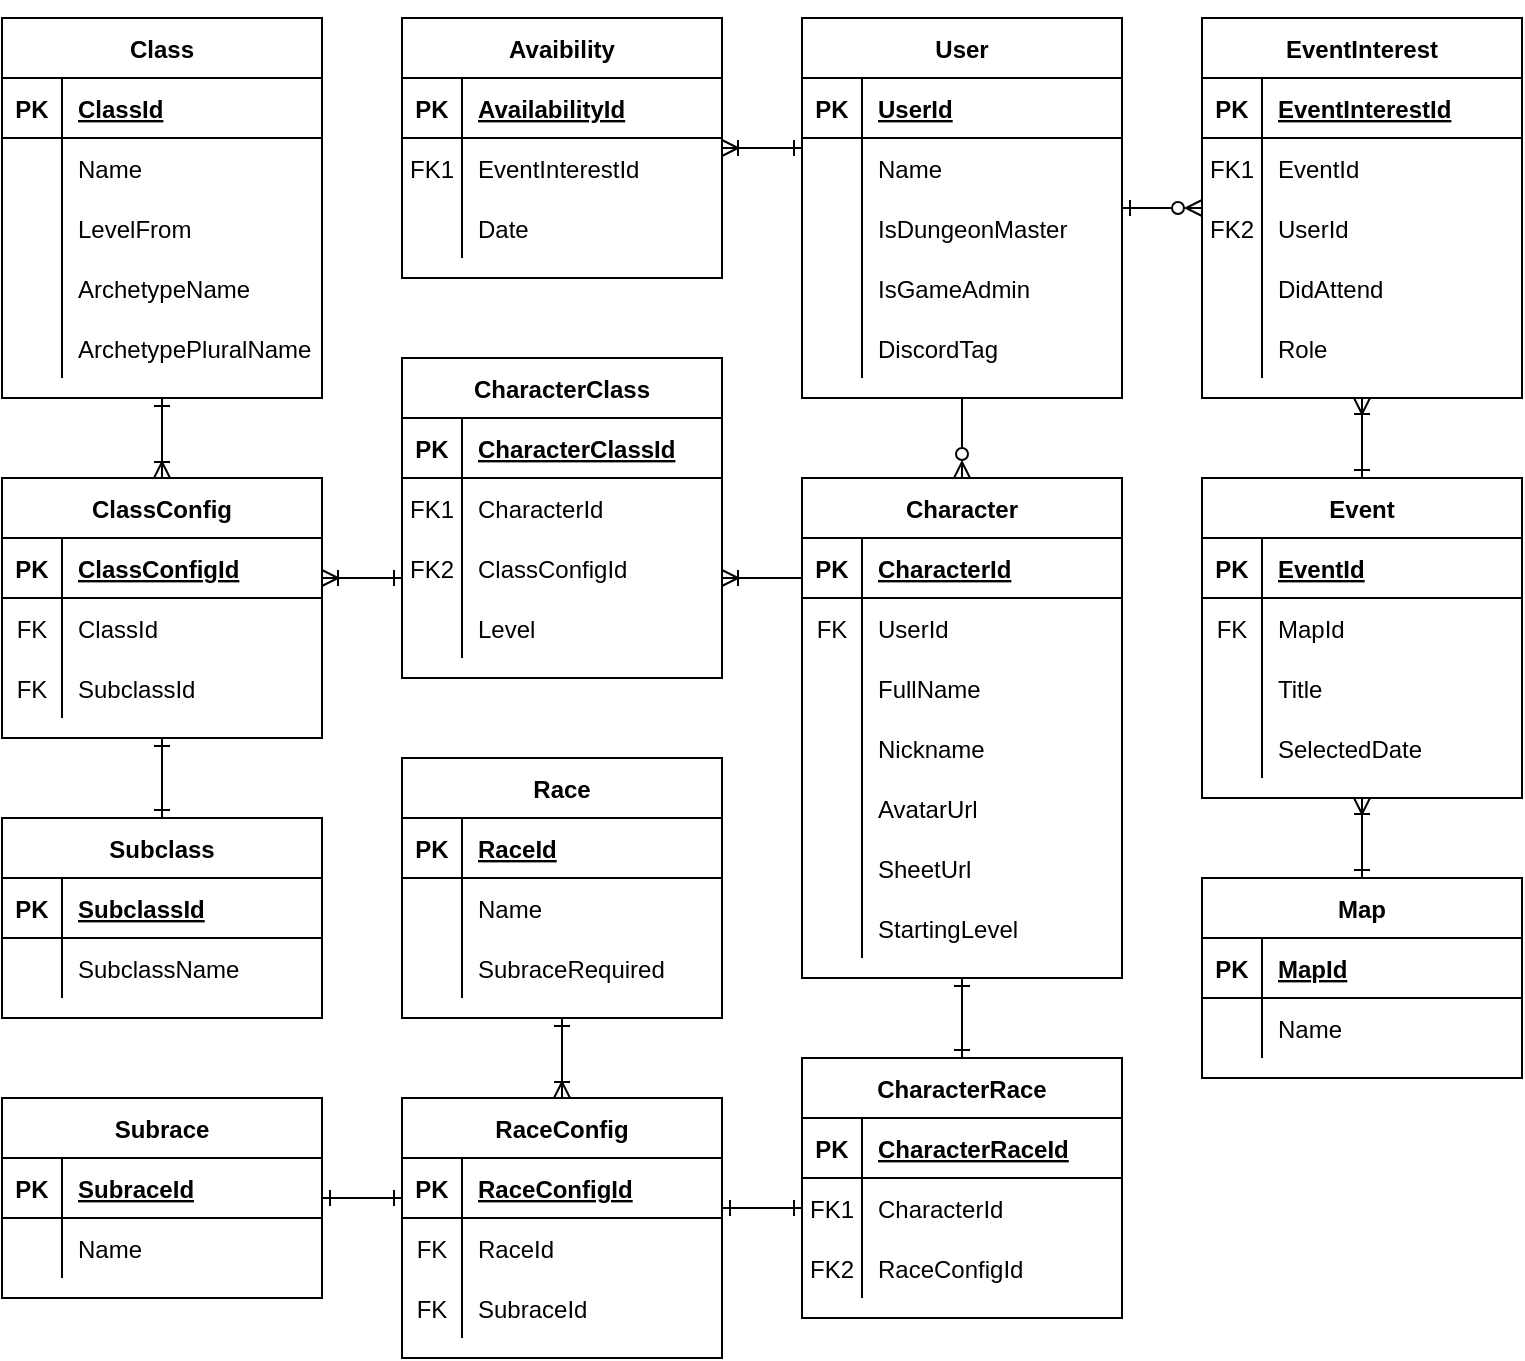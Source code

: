<mxfile version="19.0.3" type="device"><diagram id="2PIoHwOyFSib4ZtVBoUn" name="Page-1"><mxGraphModel dx="2062" dy="1114" grid="1" gridSize="10" guides="1" tooltips="1" connect="1" arrows="1" fold="1" page="1" pageScale="1" pageWidth="827" pageHeight="1169" math="0" shadow="0"><root><mxCell id="0"/><mxCell id="1" parent="0"/><mxCell id="pl00mr86rT-ZZUNnbd3c-771" style="edgeStyle=elbowEdgeStyle;rounded=0;orthogonalLoop=1;jettySize=auto;elbow=vertical;html=1;startArrow=baseDash;startFill=0;endArrow=ERoneToMany;endFill=0;jumpStyle=arc;" parent="1" source="pl00mr86rT-ZZUNnbd3c-773" target="pl00mr86rT-ZZUNnbd3c-894" edge="1"><mxGeometry relative="1" as="geometry"/></mxCell><mxCell id="pl00mr86rT-ZZUNnbd3c-773" value="Character" style="shape=table;startSize=30;container=1;collapsible=1;childLayout=tableLayout;fixedRows=1;rowLines=0;fontStyle=1;align=center;resizeLast=1;strokeColor=default;" parent="1" vertex="1"><mxGeometry x="440" y="270" width="160" height="250" as="geometry"><mxRectangle x="250" y="50" width="100" height="30" as="alternateBounds"/></mxGeometry></mxCell><mxCell id="pl00mr86rT-ZZUNnbd3c-774" value="" style="shape=tableRow;horizontal=0;startSize=0;swimlaneHead=0;swimlaneBody=0;fillColor=none;collapsible=0;dropTarget=0;points=[[0,0.5],[1,0.5]];portConstraint=eastwest;top=0;left=0;right=0;bottom=1;strokeColor=default;" parent="pl00mr86rT-ZZUNnbd3c-773" vertex="1"><mxGeometry y="30" width="160" height="30" as="geometry"/></mxCell><mxCell id="pl00mr86rT-ZZUNnbd3c-775" value="PK" style="shape=partialRectangle;connectable=0;fillColor=none;top=0;left=0;bottom=0;right=0;fontStyle=1;overflow=hidden;strokeColor=default;" parent="pl00mr86rT-ZZUNnbd3c-774" vertex="1"><mxGeometry width="30" height="30" as="geometry"><mxRectangle width="30" height="30" as="alternateBounds"/></mxGeometry></mxCell><mxCell id="pl00mr86rT-ZZUNnbd3c-776" value="CharacterId" style="shape=partialRectangle;connectable=0;fillColor=none;top=0;left=0;bottom=0;right=0;align=left;spacingLeft=6;fontStyle=5;overflow=hidden;strokeColor=default;" parent="pl00mr86rT-ZZUNnbd3c-774" vertex="1"><mxGeometry x="30" width="130" height="30" as="geometry"><mxRectangle width="130" height="30" as="alternateBounds"/></mxGeometry></mxCell><mxCell id="pl00mr86rT-ZZUNnbd3c-777" value="" style="shape=tableRow;horizontal=0;startSize=0;swimlaneHead=0;swimlaneBody=0;fillColor=none;collapsible=0;dropTarget=0;points=[[0,0.5],[1,0.5]];portConstraint=eastwest;top=0;left=0;right=0;bottom=0;strokeColor=default;" parent="pl00mr86rT-ZZUNnbd3c-773" vertex="1"><mxGeometry y="60" width="160" height="30" as="geometry"/></mxCell><mxCell id="pl00mr86rT-ZZUNnbd3c-778" value="FK" style="shape=partialRectangle;connectable=0;fillColor=none;top=0;left=0;bottom=0;right=0;fontStyle=0;overflow=hidden;strokeColor=default;" parent="pl00mr86rT-ZZUNnbd3c-777" vertex="1"><mxGeometry width="30" height="30" as="geometry"><mxRectangle width="30" height="30" as="alternateBounds"/></mxGeometry></mxCell><mxCell id="pl00mr86rT-ZZUNnbd3c-779" value="UserId" style="shape=partialRectangle;connectable=0;fillColor=none;top=0;left=0;bottom=0;right=0;align=left;spacingLeft=6;fontStyle=0;overflow=hidden;strokeColor=default;" parent="pl00mr86rT-ZZUNnbd3c-777" vertex="1"><mxGeometry x="30" width="130" height="30" as="geometry"><mxRectangle width="130" height="30" as="alternateBounds"/></mxGeometry></mxCell><mxCell id="pl00mr86rT-ZZUNnbd3c-780" value="" style="shape=tableRow;horizontal=0;startSize=0;swimlaneHead=0;swimlaneBody=0;fillColor=none;collapsible=0;dropTarget=0;points=[[0,0.5],[1,0.5]];portConstraint=eastwest;top=0;left=0;right=0;bottom=0;strokeColor=default;" parent="pl00mr86rT-ZZUNnbd3c-773" vertex="1"><mxGeometry y="90" width="160" height="30" as="geometry"/></mxCell><mxCell id="pl00mr86rT-ZZUNnbd3c-781" value="" style="shape=partialRectangle;connectable=0;fillColor=none;top=0;left=0;bottom=0;right=0;editable=1;overflow=hidden;strokeColor=default;" parent="pl00mr86rT-ZZUNnbd3c-780" vertex="1"><mxGeometry width="30" height="30" as="geometry"><mxRectangle width="30" height="30" as="alternateBounds"/></mxGeometry></mxCell><mxCell id="pl00mr86rT-ZZUNnbd3c-782" value="FullName" style="shape=partialRectangle;connectable=0;fillColor=none;top=0;left=0;bottom=0;right=0;align=left;spacingLeft=6;overflow=hidden;strokeColor=default;" parent="pl00mr86rT-ZZUNnbd3c-780" vertex="1"><mxGeometry x="30" width="130" height="30" as="geometry"><mxRectangle width="130" height="30" as="alternateBounds"/></mxGeometry></mxCell><mxCell id="pl00mr86rT-ZZUNnbd3c-783" value="" style="shape=tableRow;horizontal=0;startSize=0;swimlaneHead=0;swimlaneBody=0;fillColor=none;collapsible=0;dropTarget=0;points=[[0,0.5],[1,0.5]];portConstraint=eastwest;top=0;left=0;right=0;bottom=0;strokeColor=default;" parent="pl00mr86rT-ZZUNnbd3c-773" vertex="1"><mxGeometry y="120" width="160" height="30" as="geometry"/></mxCell><mxCell id="pl00mr86rT-ZZUNnbd3c-784" value="" style="shape=partialRectangle;connectable=0;fillColor=none;top=0;left=0;bottom=0;right=0;editable=1;overflow=hidden;strokeColor=default;" parent="pl00mr86rT-ZZUNnbd3c-783" vertex="1"><mxGeometry width="30" height="30" as="geometry"><mxRectangle width="30" height="30" as="alternateBounds"/></mxGeometry></mxCell><mxCell id="pl00mr86rT-ZZUNnbd3c-785" value="Nickname" style="shape=partialRectangle;connectable=0;fillColor=none;top=0;left=0;bottom=0;right=0;align=left;spacingLeft=6;overflow=hidden;strokeColor=default;" parent="pl00mr86rT-ZZUNnbd3c-783" vertex="1"><mxGeometry x="30" width="130" height="30" as="geometry"><mxRectangle width="130" height="30" as="alternateBounds"/></mxGeometry></mxCell><mxCell id="pl00mr86rT-ZZUNnbd3c-786" value="" style="shape=tableRow;horizontal=0;startSize=0;swimlaneHead=0;swimlaneBody=0;fillColor=none;collapsible=0;dropTarget=0;points=[[0,0.5],[1,0.5]];portConstraint=eastwest;top=0;left=0;right=0;bottom=0;strokeColor=default;" parent="pl00mr86rT-ZZUNnbd3c-773" vertex="1"><mxGeometry y="150" width="160" height="30" as="geometry"/></mxCell><mxCell id="pl00mr86rT-ZZUNnbd3c-787" value="" style="shape=partialRectangle;connectable=0;fillColor=none;top=0;left=0;bottom=0;right=0;editable=1;overflow=hidden;strokeColor=default;" parent="pl00mr86rT-ZZUNnbd3c-786" vertex="1"><mxGeometry width="30" height="30" as="geometry"><mxRectangle width="30" height="30" as="alternateBounds"/></mxGeometry></mxCell><mxCell id="pl00mr86rT-ZZUNnbd3c-788" value="AvatarUrl" style="shape=partialRectangle;connectable=0;fillColor=none;top=0;left=0;bottom=0;right=0;align=left;spacingLeft=6;overflow=hidden;strokeColor=default;" parent="pl00mr86rT-ZZUNnbd3c-786" vertex="1"><mxGeometry x="30" width="130" height="30" as="geometry"><mxRectangle width="130" height="30" as="alternateBounds"/></mxGeometry></mxCell><mxCell id="pl00mr86rT-ZZUNnbd3c-789" value="" style="shape=tableRow;horizontal=0;startSize=0;swimlaneHead=0;swimlaneBody=0;fillColor=none;collapsible=0;dropTarget=0;points=[[0,0.5],[1,0.5]];portConstraint=eastwest;top=0;left=0;right=0;bottom=0;strokeColor=default;" parent="pl00mr86rT-ZZUNnbd3c-773" vertex="1"><mxGeometry y="180" width="160" height="30" as="geometry"/></mxCell><mxCell id="pl00mr86rT-ZZUNnbd3c-790" value="" style="shape=partialRectangle;connectable=0;fillColor=none;top=0;left=0;bottom=0;right=0;editable=1;overflow=hidden;strokeColor=default;" parent="pl00mr86rT-ZZUNnbd3c-789" vertex="1"><mxGeometry width="30" height="30" as="geometry"><mxRectangle width="30" height="30" as="alternateBounds"/></mxGeometry></mxCell><mxCell id="pl00mr86rT-ZZUNnbd3c-791" value="SheetUrl" style="shape=partialRectangle;connectable=0;fillColor=none;top=0;left=0;bottom=0;right=0;align=left;spacingLeft=6;overflow=hidden;strokeColor=default;" parent="pl00mr86rT-ZZUNnbd3c-789" vertex="1"><mxGeometry x="30" width="130" height="30" as="geometry"><mxRectangle width="130" height="30" as="alternateBounds"/></mxGeometry></mxCell><mxCell id="pl00mr86rT-ZZUNnbd3c-792" value="" style="shape=tableRow;horizontal=0;startSize=0;swimlaneHead=0;swimlaneBody=0;fillColor=none;collapsible=0;dropTarget=0;points=[[0,0.5],[1,0.5]];portConstraint=eastwest;top=0;left=0;right=0;bottom=0;strokeColor=default;" parent="pl00mr86rT-ZZUNnbd3c-773" vertex="1"><mxGeometry y="210" width="160" height="30" as="geometry"/></mxCell><mxCell id="pl00mr86rT-ZZUNnbd3c-793" value="" style="shape=partialRectangle;connectable=0;fillColor=none;top=0;left=0;bottom=0;right=0;editable=1;overflow=hidden;strokeColor=default;" parent="pl00mr86rT-ZZUNnbd3c-792" vertex="1"><mxGeometry width="30" height="30" as="geometry"><mxRectangle width="30" height="30" as="alternateBounds"/></mxGeometry></mxCell><mxCell id="pl00mr86rT-ZZUNnbd3c-794" value="StartingLevel" style="shape=partialRectangle;connectable=0;fillColor=none;top=0;left=0;bottom=0;right=0;align=left;spacingLeft=6;overflow=hidden;strokeColor=default;" parent="pl00mr86rT-ZZUNnbd3c-792" vertex="1"><mxGeometry x="30" width="130" height="30" as="geometry"><mxRectangle width="130" height="30" as="alternateBounds"/></mxGeometry></mxCell><mxCell id="pl00mr86rT-ZZUNnbd3c-795" style="edgeStyle=elbowEdgeStyle;rounded=0;orthogonalLoop=1;jettySize=auto;elbow=vertical;html=1;startArrow=ERone;startFill=0;endArrow=ERoneToMany;endFill=0;jumpStyle=arc;" parent="1" source="pl00mr86rT-ZZUNnbd3c-796" target="pl00mr86rT-ZZUNnbd3c-810" edge="1"><mxGeometry relative="1" as="geometry"/></mxCell><mxCell id="pl00mr86rT-ZZUNnbd3c-796" value="Event" style="shape=table;startSize=30;container=1;collapsible=1;childLayout=tableLayout;fixedRows=1;rowLines=0;fontStyle=1;align=center;resizeLast=1;strokeColor=default;" parent="1" vertex="1"><mxGeometry x="640" y="270" width="160" height="160" as="geometry"/></mxCell><mxCell id="pl00mr86rT-ZZUNnbd3c-797" value="" style="shape=tableRow;horizontal=0;startSize=0;swimlaneHead=0;swimlaneBody=0;fillColor=none;collapsible=0;dropTarget=0;points=[[0,0.5],[1,0.5]];portConstraint=eastwest;top=0;left=0;right=0;bottom=1;strokeColor=default;" parent="pl00mr86rT-ZZUNnbd3c-796" vertex="1"><mxGeometry y="30" width="160" height="30" as="geometry"/></mxCell><mxCell id="pl00mr86rT-ZZUNnbd3c-798" value="PK" style="shape=partialRectangle;connectable=0;fillColor=none;top=0;left=0;bottom=0;right=0;fontStyle=1;overflow=hidden;strokeColor=default;" parent="pl00mr86rT-ZZUNnbd3c-797" vertex="1"><mxGeometry width="30" height="30" as="geometry"><mxRectangle width="30" height="30" as="alternateBounds"/></mxGeometry></mxCell><mxCell id="pl00mr86rT-ZZUNnbd3c-799" value="EventId" style="shape=partialRectangle;connectable=0;fillColor=none;top=0;left=0;bottom=0;right=0;align=left;spacingLeft=6;fontStyle=5;overflow=hidden;strokeColor=default;" parent="pl00mr86rT-ZZUNnbd3c-797" vertex="1"><mxGeometry x="30" width="130" height="30" as="geometry"><mxRectangle width="130" height="30" as="alternateBounds"/></mxGeometry></mxCell><mxCell id="eulOB5lbCANw5u2mV5R6-4" value="" style="shape=tableRow;horizontal=0;startSize=0;swimlaneHead=0;swimlaneBody=0;fillColor=none;collapsible=0;dropTarget=0;points=[[0,0.5],[1,0.5]];portConstraint=eastwest;top=0;left=0;right=0;bottom=0;" parent="pl00mr86rT-ZZUNnbd3c-796" vertex="1"><mxGeometry y="60" width="160" height="30" as="geometry"/></mxCell><mxCell id="eulOB5lbCANw5u2mV5R6-5" value="FK" style="shape=partialRectangle;connectable=0;fillColor=none;top=0;left=0;bottom=0;right=0;fontStyle=0;overflow=hidden;" parent="eulOB5lbCANw5u2mV5R6-4" vertex="1"><mxGeometry width="30" height="30" as="geometry"><mxRectangle width="30" height="30" as="alternateBounds"/></mxGeometry></mxCell><mxCell id="eulOB5lbCANw5u2mV5R6-6" value="MapId" style="shape=partialRectangle;connectable=0;fillColor=none;top=0;left=0;bottom=0;right=0;align=left;spacingLeft=6;fontStyle=0;overflow=hidden;" parent="eulOB5lbCANw5u2mV5R6-4" vertex="1"><mxGeometry x="30" width="130" height="30" as="geometry"><mxRectangle width="130" height="30" as="alternateBounds"/></mxGeometry></mxCell><mxCell id="pl00mr86rT-ZZUNnbd3c-803" value="" style="shape=tableRow;horizontal=0;startSize=0;swimlaneHead=0;swimlaneBody=0;fillColor=none;collapsible=0;dropTarget=0;points=[[0,0.5],[1,0.5]];portConstraint=eastwest;top=0;left=0;right=0;bottom=0;strokeColor=default;" parent="pl00mr86rT-ZZUNnbd3c-796" vertex="1"><mxGeometry y="90" width="160" height="30" as="geometry"/></mxCell><mxCell id="pl00mr86rT-ZZUNnbd3c-804" value="" style="shape=partialRectangle;connectable=0;fillColor=none;top=0;left=0;bottom=0;right=0;editable=1;overflow=hidden;strokeColor=default;" parent="pl00mr86rT-ZZUNnbd3c-803" vertex="1"><mxGeometry width="30" height="30" as="geometry"><mxRectangle width="30" height="30" as="alternateBounds"/></mxGeometry></mxCell><mxCell id="pl00mr86rT-ZZUNnbd3c-805" value="Title" style="shape=partialRectangle;connectable=0;fillColor=none;top=0;left=0;bottom=0;right=0;align=left;spacingLeft=6;overflow=hidden;strokeColor=default;" parent="pl00mr86rT-ZZUNnbd3c-803" vertex="1"><mxGeometry x="30" width="130" height="30" as="geometry"><mxRectangle width="130" height="30" as="alternateBounds"/></mxGeometry></mxCell><mxCell id="pl00mr86rT-ZZUNnbd3c-806" value="" style="shape=tableRow;horizontal=0;startSize=0;swimlaneHead=0;swimlaneBody=0;fillColor=none;collapsible=0;dropTarget=0;points=[[0,0.5],[1,0.5]];portConstraint=eastwest;top=0;left=0;right=0;bottom=0;strokeColor=default;" parent="pl00mr86rT-ZZUNnbd3c-796" vertex="1"><mxGeometry y="120" width="160" height="30" as="geometry"/></mxCell><mxCell id="pl00mr86rT-ZZUNnbd3c-807" value="" style="shape=partialRectangle;connectable=0;fillColor=none;top=0;left=0;bottom=0;right=0;editable=1;overflow=hidden;strokeColor=default;" parent="pl00mr86rT-ZZUNnbd3c-806" vertex="1"><mxGeometry width="30" height="30" as="geometry"><mxRectangle width="30" height="30" as="alternateBounds"/></mxGeometry></mxCell><mxCell id="pl00mr86rT-ZZUNnbd3c-808" value="SelectedDate" style="shape=partialRectangle;connectable=0;fillColor=none;top=0;left=0;bottom=0;right=0;align=left;spacingLeft=6;overflow=hidden;strokeColor=default;" parent="pl00mr86rT-ZZUNnbd3c-806" vertex="1"><mxGeometry x="30" width="130" height="30" as="geometry"><mxRectangle width="130" height="30" as="alternateBounds"/></mxGeometry></mxCell><mxCell id="pl00mr86rT-ZZUNnbd3c-809" style="edgeStyle=elbowEdgeStyle;rounded=0;orthogonalLoop=1;jettySize=auto;elbow=vertical;html=1;startArrow=ERone;startFill=0;endArrow=ERoneToMany;endFill=0;jumpStyle=arc;" parent="1" source="pl00mr86rT-ZZUNnbd3c-838" target="pl00mr86rT-ZZUNnbd3c-823" edge="1"><mxGeometry relative="1" as="geometry"/></mxCell><mxCell id="pl00mr86rT-ZZUNnbd3c-810" value="EventInterest" style="shape=table;startSize=30;container=1;collapsible=1;childLayout=tableLayout;fixedRows=1;rowLines=0;fontStyle=1;align=center;resizeLast=1;strokeColor=default;" parent="1" vertex="1"><mxGeometry x="640" y="40" width="160" height="190" as="geometry"/></mxCell><mxCell id="pl00mr86rT-ZZUNnbd3c-811" value="" style="shape=tableRow;horizontal=0;startSize=0;swimlaneHead=0;swimlaneBody=0;fillColor=none;collapsible=0;dropTarget=0;points=[[0,0.5],[1,0.5]];portConstraint=eastwest;top=0;left=0;right=0;bottom=1;strokeColor=default;" parent="pl00mr86rT-ZZUNnbd3c-810" vertex="1"><mxGeometry y="30" width="160" height="30" as="geometry"/></mxCell><mxCell id="pl00mr86rT-ZZUNnbd3c-812" value="PK" style="shape=partialRectangle;connectable=0;fillColor=none;top=0;left=0;bottom=0;right=0;fontStyle=1;overflow=hidden;strokeColor=default;" parent="pl00mr86rT-ZZUNnbd3c-811" vertex="1"><mxGeometry width="30" height="30" as="geometry"><mxRectangle width="30" height="30" as="alternateBounds"/></mxGeometry></mxCell><mxCell id="pl00mr86rT-ZZUNnbd3c-813" value="EventInterestId" style="shape=partialRectangle;connectable=0;fillColor=none;top=0;left=0;bottom=0;right=0;align=left;spacingLeft=6;fontStyle=5;overflow=hidden;strokeColor=default;" parent="pl00mr86rT-ZZUNnbd3c-811" vertex="1"><mxGeometry x="30" width="130" height="30" as="geometry"><mxRectangle width="130" height="30" as="alternateBounds"/></mxGeometry></mxCell><mxCell id="pl00mr86rT-ZZUNnbd3c-814" value="" style="shape=tableRow;horizontal=0;startSize=0;swimlaneHead=0;swimlaneBody=0;fillColor=none;collapsible=0;dropTarget=0;points=[[0,0.5],[1,0.5]];portConstraint=eastwest;top=0;left=0;right=0;bottom=0;strokeColor=default;" parent="pl00mr86rT-ZZUNnbd3c-810" vertex="1"><mxGeometry y="60" width="160" height="30" as="geometry"/></mxCell><mxCell id="pl00mr86rT-ZZUNnbd3c-815" value="FK1" style="shape=partialRectangle;connectable=0;fillColor=none;top=0;left=0;bottom=0;right=0;fontStyle=0;overflow=hidden;strokeColor=default;" parent="pl00mr86rT-ZZUNnbd3c-814" vertex="1"><mxGeometry width="30" height="30" as="geometry"><mxRectangle width="30" height="30" as="alternateBounds"/></mxGeometry></mxCell><mxCell id="pl00mr86rT-ZZUNnbd3c-816" value="EventId" style="shape=partialRectangle;connectable=0;fillColor=none;top=0;left=0;bottom=0;right=0;align=left;spacingLeft=6;fontStyle=0;overflow=hidden;strokeColor=default;" parent="pl00mr86rT-ZZUNnbd3c-814" vertex="1"><mxGeometry x="30" width="130" height="30" as="geometry"><mxRectangle width="130" height="30" as="alternateBounds"/></mxGeometry></mxCell><mxCell id="pl00mr86rT-ZZUNnbd3c-817" value="" style="shape=tableRow;horizontal=0;startSize=0;swimlaneHead=0;swimlaneBody=0;fillColor=none;collapsible=0;dropTarget=0;points=[[0,0.5],[1,0.5]];portConstraint=eastwest;top=0;left=0;right=0;bottom=0;strokeColor=default;" parent="pl00mr86rT-ZZUNnbd3c-810" vertex="1"><mxGeometry y="90" width="160" height="30" as="geometry"/></mxCell><mxCell id="pl00mr86rT-ZZUNnbd3c-818" value="FK2" style="shape=partialRectangle;connectable=0;fillColor=none;top=0;left=0;bottom=0;right=0;fontStyle=0;overflow=hidden;strokeColor=default;" parent="pl00mr86rT-ZZUNnbd3c-817" vertex="1"><mxGeometry width="30" height="30" as="geometry"><mxRectangle width="30" height="30" as="alternateBounds"/></mxGeometry></mxCell><mxCell id="pl00mr86rT-ZZUNnbd3c-819" value="UserId" style="shape=partialRectangle;connectable=0;fillColor=none;top=0;left=0;bottom=0;right=0;align=left;spacingLeft=6;fontStyle=0;overflow=hidden;strokeColor=default;" parent="pl00mr86rT-ZZUNnbd3c-817" vertex="1"><mxGeometry x="30" width="130" height="30" as="geometry"><mxRectangle width="130" height="30" as="alternateBounds"/></mxGeometry></mxCell><mxCell id="pl00mr86rT-ZZUNnbd3c-820" value="" style="shape=tableRow;horizontal=0;startSize=0;swimlaneHead=0;swimlaneBody=0;fillColor=none;collapsible=0;dropTarget=0;points=[[0,0.5],[1,0.5]];portConstraint=eastwest;top=0;left=0;right=0;bottom=0;strokeColor=default;" parent="pl00mr86rT-ZZUNnbd3c-810" vertex="1"><mxGeometry y="120" width="160" height="30" as="geometry"/></mxCell><mxCell id="pl00mr86rT-ZZUNnbd3c-821" value="" style="shape=partialRectangle;connectable=0;fillColor=none;top=0;left=0;bottom=0;right=0;editable=1;overflow=hidden;strokeColor=default;" parent="pl00mr86rT-ZZUNnbd3c-820" vertex="1"><mxGeometry width="30" height="30" as="geometry"><mxRectangle width="30" height="30" as="alternateBounds"/></mxGeometry></mxCell><mxCell id="pl00mr86rT-ZZUNnbd3c-822" value="DidAttend" style="shape=partialRectangle;connectable=0;fillColor=none;top=0;left=0;bottom=0;right=0;align=left;spacingLeft=6;overflow=hidden;strokeColor=default;" parent="pl00mr86rT-ZZUNnbd3c-820" vertex="1"><mxGeometry x="30" width="130" height="30" as="geometry"><mxRectangle width="130" height="30" as="alternateBounds"/></mxGeometry></mxCell><mxCell id="u3rQ0SzodB-7-QJW2lzJ-1" value="" style="shape=tableRow;horizontal=0;startSize=0;swimlaneHead=0;swimlaneBody=0;fillColor=none;collapsible=0;dropTarget=0;points=[[0,0.5],[1,0.5]];portConstraint=eastwest;top=0;left=0;right=0;bottom=0;" parent="pl00mr86rT-ZZUNnbd3c-810" vertex="1"><mxGeometry y="150" width="160" height="30" as="geometry"/></mxCell><mxCell id="u3rQ0SzodB-7-QJW2lzJ-2" value="" style="shape=partialRectangle;connectable=0;fillColor=none;top=0;left=0;bottom=0;right=0;editable=1;overflow=hidden;" parent="u3rQ0SzodB-7-QJW2lzJ-1" vertex="1"><mxGeometry width="30" height="30" as="geometry"><mxRectangle width="30" height="30" as="alternateBounds"/></mxGeometry></mxCell><mxCell id="u3rQ0SzodB-7-QJW2lzJ-3" value="Role" style="shape=partialRectangle;connectable=0;fillColor=none;top=0;left=0;bottom=0;right=0;align=left;spacingLeft=6;overflow=hidden;" parent="u3rQ0SzodB-7-QJW2lzJ-1" vertex="1"><mxGeometry x="30" width="130" height="30" as="geometry"><mxRectangle width="130" height="30" as="alternateBounds"/></mxGeometry></mxCell><mxCell id="pl00mr86rT-ZZUNnbd3c-823" value="Avaibility" style="shape=table;startSize=30;container=1;collapsible=1;childLayout=tableLayout;fixedRows=1;rowLines=0;fontStyle=1;align=center;resizeLast=1;strokeColor=default;" parent="1" vertex="1"><mxGeometry x="240" y="40" width="160" height="130" as="geometry"/></mxCell><mxCell id="pl00mr86rT-ZZUNnbd3c-824" value="" style="shape=tableRow;horizontal=0;startSize=0;swimlaneHead=0;swimlaneBody=0;fillColor=none;collapsible=0;dropTarget=0;points=[[0,0.5],[1,0.5]];portConstraint=eastwest;top=0;left=0;right=0;bottom=1;strokeColor=default;" parent="pl00mr86rT-ZZUNnbd3c-823" vertex="1"><mxGeometry y="30" width="160" height="30" as="geometry"/></mxCell><mxCell id="pl00mr86rT-ZZUNnbd3c-825" value="PK" style="shape=partialRectangle;connectable=0;fillColor=none;top=0;left=0;bottom=0;right=0;fontStyle=1;overflow=hidden;strokeColor=default;" parent="pl00mr86rT-ZZUNnbd3c-824" vertex="1"><mxGeometry width="30" height="30" as="geometry"><mxRectangle width="30" height="30" as="alternateBounds"/></mxGeometry></mxCell><mxCell id="pl00mr86rT-ZZUNnbd3c-826" value="AvailabilityId" style="shape=partialRectangle;connectable=0;fillColor=none;top=0;left=0;bottom=0;right=0;align=left;spacingLeft=6;fontStyle=5;overflow=hidden;strokeColor=default;" parent="pl00mr86rT-ZZUNnbd3c-824" vertex="1"><mxGeometry x="30" width="130" height="30" as="geometry"><mxRectangle width="130" height="30" as="alternateBounds"/></mxGeometry></mxCell><mxCell id="pl00mr86rT-ZZUNnbd3c-827" value="" style="shape=tableRow;horizontal=0;startSize=0;swimlaneHead=0;swimlaneBody=0;fillColor=none;collapsible=0;dropTarget=0;points=[[0,0.5],[1,0.5]];portConstraint=eastwest;top=0;left=0;right=0;bottom=0;strokeColor=default;" parent="pl00mr86rT-ZZUNnbd3c-823" vertex="1"><mxGeometry y="60" width="160" height="30" as="geometry"/></mxCell><mxCell id="pl00mr86rT-ZZUNnbd3c-828" value="FK1" style="shape=partialRectangle;connectable=0;fillColor=none;top=0;left=0;bottom=0;right=0;fontStyle=0;overflow=hidden;strokeColor=default;" parent="pl00mr86rT-ZZUNnbd3c-827" vertex="1"><mxGeometry width="30" height="30" as="geometry"><mxRectangle width="30" height="30" as="alternateBounds"/></mxGeometry></mxCell><mxCell id="pl00mr86rT-ZZUNnbd3c-829" value="EventInterestId" style="shape=partialRectangle;connectable=0;fillColor=none;top=0;left=0;bottom=0;right=0;align=left;spacingLeft=6;fontStyle=0;overflow=hidden;strokeColor=default;" parent="pl00mr86rT-ZZUNnbd3c-827" vertex="1"><mxGeometry x="30" width="130" height="30" as="geometry"><mxRectangle width="130" height="30" as="alternateBounds"/></mxGeometry></mxCell><mxCell id="pl00mr86rT-ZZUNnbd3c-833" value="" style="shape=tableRow;horizontal=0;startSize=0;swimlaneHead=0;swimlaneBody=0;fillColor=none;collapsible=0;dropTarget=0;points=[[0,0.5],[1,0.5]];portConstraint=eastwest;top=0;left=0;right=0;bottom=0;strokeColor=default;" parent="pl00mr86rT-ZZUNnbd3c-823" vertex="1"><mxGeometry y="90" width="160" height="30" as="geometry"/></mxCell><mxCell id="pl00mr86rT-ZZUNnbd3c-834" value="" style="shape=partialRectangle;connectable=0;fillColor=none;top=0;left=0;bottom=0;right=0;editable=1;overflow=hidden;strokeColor=default;" parent="pl00mr86rT-ZZUNnbd3c-833" vertex="1"><mxGeometry width="30" height="30" as="geometry"><mxRectangle width="30" height="30" as="alternateBounds"/></mxGeometry></mxCell><mxCell id="pl00mr86rT-ZZUNnbd3c-835" value="Date" style="shape=partialRectangle;connectable=0;fillColor=none;top=0;left=0;bottom=0;right=0;align=left;spacingLeft=6;overflow=hidden;strokeColor=default;" parent="pl00mr86rT-ZZUNnbd3c-833" vertex="1"><mxGeometry x="30" width="130" height="30" as="geometry"><mxRectangle width="130" height="30" as="alternateBounds"/></mxGeometry></mxCell><mxCell id="pl00mr86rT-ZZUNnbd3c-836" style="edgeStyle=elbowEdgeStyle;rounded=0;orthogonalLoop=1;jettySize=auto;elbow=vertical;html=1;startArrow=baseDash;startFill=0;endArrow=ERzeroToMany;endFill=0;jumpStyle=arc;" parent="1" source="pl00mr86rT-ZZUNnbd3c-838" target="pl00mr86rT-ZZUNnbd3c-773" edge="1"><mxGeometry relative="1" as="geometry"/></mxCell><mxCell id="pl00mr86rT-ZZUNnbd3c-837" style="edgeStyle=elbowEdgeStyle;orthogonalLoop=1;jettySize=auto;html=1;startArrow=ERone;startFill=0;endArrow=ERzeroToMany;endFill=0;rounded=0;jumpStyle=arc;elbow=vertical;" parent="1" source="pl00mr86rT-ZZUNnbd3c-838" target="pl00mr86rT-ZZUNnbd3c-810" edge="1"><mxGeometry relative="1" as="geometry"/></mxCell><mxCell id="pl00mr86rT-ZZUNnbd3c-838" value="User" style="shape=table;startSize=30;container=1;collapsible=1;childLayout=tableLayout;fixedRows=1;rowLines=0;fontStyle=1;align=center;resizeLast=1;strokeColor=default;" parent="1" vertex="1"><mxGeometry x="440" y="40" width="160" height="190" as="geometry"/></mxCell><mxCell id="pl00mr86rT-ZZUNnbd3c-839" value="" style="shape=tableRow;horizontal=0;startSize=0;swimlaneHead=0;swimlaneBody=0;fillColor=none;collapsible=0;dropTarget=0;points=[[0,0.5],[1,0.5]];portConstraint=eastwest;top=0;left=0;right=0;bottom=1;strokeColor=default;" parent="pl00mr86rT-ZZUNnbd3c-838" vertex="1"><mxGeometry y="30" width="160" height="30" as="geometry"/></mxCell><mxCell id="pl00mr86rT-ZZUNnbd3c-840" value="PK" style="shape=partialRectangle;connectable=0;fillColor=none;top=0;left=0;bottom=0;right=0;fontStyle=1;overflow=hidden;strokeColor=default;" parent="pl00mr86rT-ZZUNnbd3c-839" vertex="1"><mxGeometry width="30" height="30" as="geometry"><mxRectangle width="30" height="30" as="alternateBounds"/></mxGeometry></mxCell><mxCell id="pl00mr86rT-ZZUNnbd3c-841" value="UserId" style="shape=partialRectangle;connectable=0;fillColor=none;top=0;left=0;bottom=0;right=0;align=left;spacingLeft=6;fontStyle=5;overflow=hidden;strokeColor=default;" parent="pl00mr86rT-ZZUNnbd3c-839" vertex="1"><mxGeometry x="30" width="130" height="30" as="geometry"><mxRectangle width="130" height="30" as="alternateBounds"/></mxGeometry></mxCell><mxCell id="pl00mr86rT-ZZUNnbd3c-842" value="" style="shape=tableRow;horizontal=0;startSize=0;swimlaneHead=0;swimlaneBody=0;fillColor=none;collapsible=0;dropTarget=0;points=[[0,0.5],[1,0.5]];portConstraint=eastwest;top=0;left=0;right=0;bottom=0;strokeColor=default;" parent="pl00mr86rT-ZZUNnbd3c-838" vertex="1"><mxGeometry y="60" width="160" height="30" as="geometry"/></mxCell><mxCell id="pl00mr86rT-ZZUNnbd3c-843" value="" style="shape=partialRectangle;connectable=0;fillColor=none;top=0;left=0;bottom=0;right=0;editable=1;overflow=hidden;strokeColor=default;" parent="pl00mr86rT-ZZUNnbd3c-842" vertex="1"><mxGeometry width="30" height="30" as="geometry"><mxRectangle width="30" height="30" as="alternateBounds"/></mxGeometry></mxCell><mxCell id="pl00mr86rT-ZZUNnbd3c-844" value="Name" style="shape=partialRectangle;connectable=0;fillColor=none;top=0;left=0;bottom=0;right=0;align=left;spacingLeft=6;overflow=hidden;strokeColor=default;" parent="pl00mr86rT-ZZUNnbd3c-842" vertex="1"><mxGeometry x="30" width="130" height="30" as="geometry"><mxRectangle width="130" height="30" as="alternateBounds"/></mxGeometry></mxCell><mxCell id="pl00mr86rT-ZZUNnbd3c-845" value="" style="shape=tableRow;horizontal=0;startSize=0;swimlaneHead=0;swimlaneBody=0;fillColor=none;collapsible=0;dropTarget=0;points=[[0,0.5],[1,0.5]];portConstraint=eastwest;top=0;left=0;right=0;bottom=0;strokeColor=default;" parent="pl00mr86rT-ZZUNnbd3c-838" vertex="1"><mxGeometry y="90" width="160" height="30" as="geometry"/></mxCell><mxCell id="pl00mr86rT-ZZUNnbd3c-846" value="" style="shape=partialRectangle;connectable=0;fillColor=none;top=0;left=0;bottom=0;right=0;editable=1;overflow=hidden;strokeColor=default;" parent="pl00mr86rT-ZZUNnbd3c-845" vertex="1"><mxGeometry width="30" height="30" as="geometry"><mxRectangle width="30" height="30" as="alternateBounds"/></mxGeometry></mxCell><mxCell id="pl00mr86rT-ZZUNnbd3c-847" value="IsDungeonMaster" style="shape=partialRectangle;connectable=0;fillColor=none;top=0;left=0;bottom=0;right=0;align=left;spacingLeft=6;overflow=hidden;strokeColor=default;" parent="pl00mr86rT-ZZUNnbd3c-845" vertex="1"><mxGeometry x="30" width="130" height="30" as="geometry"><mxRectangle width="130" height="30" as="alternateBounds"/></mxGeometry></mxCell><mxCell id="pl00mr86rT-ZZUNnbd3c-848" value="" style="shape=tableRow;horizontal=0;startSize=0;swimlaneHead=0;swimlaneBody=0;fillColor=none;collapsible=0;dropTarget=0;points=[[0,0.5],[1,0.5]];portConstraint=eastwest;top=0;left=0;right=0;bottom=0;strokeColor=default;" parent="pl00mr86rT-ZZUNnbd3c-838" vertex="1"><mxGeometry y="120" width="160" height="30" as="geometry"/></mxCell><mxCell id="pl00mr86rT-ZZUNnbd3c-849" value="" style="shape=partialRectangle;connectable=0;fillColor=none;top=0;left=0;bottom=0;right=0;editable=1;overflow=hidden;strokeColor=default;" parent="pl00mr86rT-ZZUNnbd3c-848" vertex="1"><mxGeometry width="30" height="30" as="geometry"><mxRectangle width="30" height="30" as="alternateBounds"/></mxGeometry></mxCell><mxCell id="pl00mr86rT-ZZUNnbd3c-850" value="IsGameAdmin" style="shape=partialRectangle;connectable=0;fillColor=none;top=0;left=0;bottom=0;right=0;align=left;spacingLeft=6;overflow=hidden;strokeColor=default;" parent="pl00mr86rT-ZZUNnbd3c-848" vertex="1"><mxGeometry x="30" width="130" height="30" as="geometry"><mxRectangle width="130" height="30" as="alternateBounds"/></mxGeometry></mxCell><mxCell id="pl00mr86rT-ZZUNnbd3c-851" value="" style="shape=tableRow;horizontal=0;startSize=0;swimlaneHead=0;swimlaneBody=0;fillColor=none;collapsible=0;dropTarget=0;points=[[0,0.5],[1,0.5]];portConstraint=eastwest;top=0;left=0;right=0;bottom=0;strokeColor=default;" parent="pl00mr86rT-ZZUNnbd3c-838" vertex="1"><mxGeometry y="150" width="160" height="30" as="geometry"/></mxCell><mxCell id="pl00mr86rT-ZZUNnbd3c-852" value="" style="shape=partialRectangle;connectable=0;fillColor=none;top=0;left=0;bottom=0;right=0;editable=1;overflow=hidden;strokeColor=default;" parent="pl00mr86rT-ZZUNnbd3c-851" vertex="1"><mxGeometry width="30" height="30" as="geometry"><mxRectangle width="30" height="30" as="alternateBounds"/></mxGeometry></mxCell><mxCell id="pl00mr86rT-ZZUNnbd3c-853" value="DiscordTag" style="shape=partialRectangle;connectable=0;fillColor=none;top=0;left=0;bottom=0;right=0;align=left;spacingLeft=6;overflow=hidden;strokeColor=default;" parent="pl00mr86rT-ZZUNnbd3c-851" vertex="1"><mxGeometry x="30" width="130" height="30" as="geometry"><mxRectangle width="130" height="30" as="alternateBounds"/></mxGeometry></mxCell><mxCell id="pl00mr86rT-ZZUNnbd3c-855" value="Class" style="shape=table;startSize=30;container=1;collapsible=1;childLayout=tableLayout;fixedRows=1;rowLines=0;fontStyle=1;align=center;resizeLast=1;strokeColor=default;" parent="1" vertex="1"><mxGeometry x="40" y="40" width="160" height="190" as="geometry"/></mxCell><mxCell id="pl00mr86rT-ZZUNnbd3c-856" value="" style="shape=tableRow;horizontal=0;startSize=0;swimlaneHead=0;swimlaneBody=0;fillColor=none;collapsible=0;dropTarget=0;points=[[0,0.5],[1,0.5]];portConstraint=eastwest;top=0;left=0;right=0;bottom=1;strokeColor=default;" parent="pl00mr86rT-ZZUNnbd3c-855" vertex="1"><mxGeometry y="30" width="160" height="30" as="geometry"/></mxCell><mxCell id="pl00mr86rT-ZZUNnbd3c-857" value="PK" style="shape=partialRectangle;connectable=0;fillColor=none;top=0;left=0;bottom=0;right=0;fontStyle=1;overflow=hidden;strokeColor=default;" parent="pl00mr86rT-ZZUNnbd3c-856" vertex="1"><mxGeometry width="30" height="30" as="geometry"><mxRectangle width="30" height="30" as="alternateBounds"/></mxGeometry></mxCell><mxCell id="pl00mr86rT-ZZUNnbd3c-858" value="ClassId" style="shape=partialRectangle;connectable=0;fillColor=none;top=0;left=0;bottom=0;right=0;align=left;spacingLeft=6;fontStyle=5;overflow=hidden;strokeColor=default;" parent="pl00mr86rT-ZZUNnbd3c-856" vertex="1"><mxGeometry x="30" width="130" height="30" as="geometry"><mxRectangle width="130" height="30" as="alternateBounds"/></mxGeometry></mxCell><mxCell id="pl00mr86rT-ZZUNnbd3c-859" value="" style="shape=tableRow;horizontal=0;startSize=0;swimlaneHead=0;swimlaneBody=0;fillColor=none;collapsible=0;dropTarget=0;points=[[0,0.5],[1,0.5]];portConstraint=eastwest;top=0;left=0;right=0;bottom=0;strokeColor=default;" parent="pl00mr86rT-ZZUNnbd3c-855" vertex="1"><mxGeometry y="60" width="160" height="30" as="geometry"/></mxCell><mxCell id="pl00mr86rT-ZZUNnbd3c-860" value="" style="shape=partialRectangle;connectable=0;fillColor=none;top=0;left=0;bottom=0;right=0;editable=1;overflow=hidden;strokeColor=default;" parent="pl00mr86rT-ZZUNnbd3c-859" vertex="1"><mxGeometry width="30" height="30" as="geometry"><mxRectangle width="30" height="30" as="alternateBounds"/></mxGeometry></mxCell><mxCell id="pl00mr86rT-ZZUNnbd3c-861" value="Name" style="shape=partialRectangle;connectable=0;fillColor=none;top=0;left=0;bottom=0;right=0;align=left;spacingLeft=6;overflow=hidden;strokeColor=default;" parent="pl00mr86rT-ZZUNnbd3c-859" vertex="1"><mxGeometry x="30" width="130" height="30" as="geometry"><mxRectangle width="130" height="30" as="alternateBounds"/></mxGeometry></mxCell><mxCell id="pl00mr86rT-ZZUNnbd3c-862" value="" style="shape=tableRow;horizontal=0;startSize=0;swimlaneHead=0;swimlaneBody=0;fillColor=none;collapsible=0;dropTarget=0;points=[[0,0.5],[1,0.5]];portConstraint=eastwest;top=0;left=0;right=0;bottom=0;strokeColor=default;" parent="pl00mr86rT-ZZUNnbd3c-855" vertex="1"><mxGeometry y="90" width="160" height="30" as="geometry"/></mxCell><mxCell id="pl00mr86rT-ZZUNnbd3c-863" value="" style="shape=partialRectangle;connectable=0;fillColor=none;top=0;left=0;bottom=0;right=0;editable=1;overflow=hidden;strokeColor=default;" parent="pl00mr86rT-ZZUNnbd3c-862" vertex="1"><mxGeometry width="30" height="30" as="geometry"><mxRectangle width="30" height="30" as="alternateBounds"/></mxGeometry></mxCell><mxCell id="pl00mr86rT-ZZUNnbd3c-864" value="LevelFrom" style="shape=partialRectangle;connectable=0;fillColor=none;top=0;left=0;bottom=0;right=0;align=left;spacingLeft=6;overflow=hidden;strokeColor=default;" parent="pl00mr86rT-ZZUNnbd3c-862" vertex="1"><mxGeometry x="30" width="130" height="30" as="geometry"><mxRectangle width="130" height="30" as="alternateBounds"/></mxGeometry></mxCell><mxCell id="QdIrigcbVR1fTFTvmTcF-112" value="" style="shape=tableRow;horizontal=0;startSize=0;swimlaneHead=0;swimlaneBody=0;fillColor=none;collapsible=0;dropTarget=0;points=[[0,0.5],[1,0.5]];portConstraint=eastwest;top=0;left=0;right=0;bottom=0;" parent="pl00mr86rT-ZZUNnbd3c-855" vertex="1"><mxGeometry y="120" width="160" height="30" as="geometry"/></mxCell><mxCell id="QdIrigcbVR1fTFTvmTcF-113" value="" style="shape=partialRectangle;connectable=0;fillColor=none;top=0;left=0;bottom=0;right=0;editable=1;overflow=hidden;" parent="QdIrigcbVR1fTFTvmTcF-112" vertex="1"><mxGeometry width="30" height="30" as="geometry"><mxRectangle width="30" height="30" as="alternateBounds"/></mxGeometry></mxCell><mxCell id="QdIrigcbVR1fTFTvmTcF-114" value="ArchetypeName" style="shape=partialRectangle;connectable=0;fillColor=none;top=0;left=0;bottom=0;right=0;align=left;spacingLeft=6;overflow=hidden;" parent="QdIrigcbVR1fTFTvmTcF-112" vertex="1"><mxGeometry x="30" width="130" height="30" as="geometry"><mxRectangle width="130" height="30" as="alternateBounds"/></mxGeometry></mxCell><mxCell id="QdIrigcbVR1fTFTvmTcF-115" value="" style="shape=tableRow;horizontal=0;startSize=0;swimlaneHead=0;swimlaneBody=0;fillColor=none;collapsible=0;dropTarget=0;points=[[0,0.5],[1,0.5]];portConstraint=eastwest;top=0;left=0;right=0;bottom=0;" parent="pl00mr86rT-ZZUNnbd3c-855" vertex="1"><mxGeometry y="150" width="160" height="30" as="geometry"/></mxCell><mxCell id="QdIrigcbVR1fTFTvmTcF-116" value="" style="shape=partialRectangle;connectable=0;fillColor=none;top=0;left=0;bottom=0;right=0;editable=1;overflow=hidden;" parent="QdIrigcbVR1fTFTvmTcF-115" vertex="1"><mxGeometry width="30" height="30" as="geometry"><mxRectangle width="30" height="30" as="alternateBounds"/></mxGeometry></mxCell><mxCell id="QdIrigcbVR1fTFTvmTcF-117" value="ArchetypePluralName" style="shape=partialRectangle;connectable=0;fillColor=none;top=0;left=0;bottom=0;right=0;align=left;spacingLeft=6;overflow=hidden;" parent="QdIrigcbVR1fTFTvmTcF-115" vertex="1"><mxGeometry x="30" width="130" height="30" as="geometry"><mxRectangle width="130" height="30" as="alternateBounds"/></mxGeometry></mxCell><mxCell id="pl00mr86rT-ZZUNnbd3c-866" value="Race" style="shape=table;startSize=30;container=1;collapsible=1;childLayout=tableLayout;fixedRows=1;rowLines=0;fontStyle=1;align=center;resizeLast=1;strokeColor=default;" parent="1" vertex="1"><mxGeometry x="240" y="410" width="160" height="130" as="geometry"/></mxCell><mxCell id="pl00mr86rT-ZZUNnbd3c-867" value="" style="shape=tableRow;horizontal=0;startSize=0;swimlaneHead=0;swimlaneBody=0;fillColor=none;collapsible=0;dropTarget=0;points=[[0,0.5],[1,0.5]];portConstraint=eastwest;top=0;left=0;right=0;bottom=1;strokeColor=default;" parent="pl00mr86rT-ZZUNnbd3c-866" vertex="1"><mxGeometry y="30" width="160" height="30" as="geometry"/></mxCell><mxCell id="pl00mr86rT-ZZUNnbd3c-868" value="PK" style="shape=partialRectangle;connectable=0;fillColor=none;top=0;left=0;bottom=0;right=0;fontStyle=1;overflow=hidden;strokeColor=default;" parent="pl00mr86rT-ZZUNnbd3c-867" vertex="1"><mxGeometry width="30" height="30" as="geometry"><mxRectangle width="30" height="30" as="alternateBounds"/></mxGeometry></mxCell><mxCell id="pl00mr86rT-ZZUNnbd3c-869" value="RaceId" style="shape=partialRectangle;connectable=0;fillColor=none;top=0;left=0;bottom=0;right=0;align=left;spacingLeft=6;fontStyle=5;overflow=hidden;strokeColor=default;" parent="pl00mr86rT-ZZUNnbd3c-867" vertex="1"><mxGeometry x="30" width="130" height="30" as="geometry"><mxRectangle width="130" height="30" as="alternateBounds"/></mxGeometry></mxCell><mxCell id="pl00mr86rT-ZZUNnbd3c-870" value="" style="shape=tableRow;horizontal=0;startSize=0;swimlaneHead=0;swimlaneBody=0;fillColor=none;collapsible=0;dropTarget=0;points=[[0,0.5],[1,0.5]];portConstraint=eastwest;top=0;left=0;right=0;bottom=0;strokeColor=default;" parent="pl00mr86rT-ZZUNnbd3c-866" vertex="1"><mxGeometry y="60" width="160" height="30" as="geometry"/></mxCell><mxCell id="pl00mr86rT-ZZUNnbd3c-871" value="" style="shape=partialRectangle;connectable=0;fillColor=none;top=0;left=0;bottom=0;right=0;editable=1;overflow=hidden;strokeColor=default;" parent="pl00mr86rT-ZZUNnbd3c-870" vertex="1"><mxGeometry width="30" height="30" as="geometry"><mxRectangle width="30" height="30" as="alternateBounds"/></mxGeometry></mxCell><mxCell id="pl00mr86rT-ZZUNnbd3c-872" value="Name" style="shape=partialRectangle;connectable=0;fillColor=none;top=0;left=0;bottom=0;right=0;align=left;spacingLeft=6;overflow=hidden;strokeColor=default;" parent="pl00mr86rT-ZZUNnbd3c-870" vertex="1"><mxGeometry x="30" width="130" height="30" as="geometry"><mxRectangle width="130" height="30" as="alternateBounds"/></mxGeometry></mxCell><mxCell id="u3rQ0SzodB-7-QJW2lzJ-4" value="" style="shape=tableRow;horizontal=0;startSize=0;swimlaneHead=0;swimlaneBody=0;fillColor=none;collapsible=0;dropTarget=0;points=[[0,0.5],[1,0.5]];portConstraint=eastwest;top=0;left=0;right=0;bottom=0;" parent="pl00mr86rT-ZZUNnbd3c-866" vertex="1"><mxGeometry y="90" width="160" height="30" as="geometry"/></mxCell><mxCell id="u3rQ0SzodB-7-QJW2lzJ-5" value="" style="shape=partialRectangle;connectable=0;fillColor=none;top=0;left=0;bottom=0;right=0;editable=1;overflow=hidden;" parent="u3rQ0SzodB-7-QJW2lzJ-4" vertex="1"><mxGeometry width="30" height="30" as="geometry"><mxRectangle width="30" height="30" as="alternateBounds"/></mxGeometry></mxCell><mxCell id="u3rQ0SzodB-7-QJW2lzJ-6" value="SubraceRequired" style="shape=partialRectangle;connectable=0;fillColor=none;top=0;left=0;bottom=0;right=0;align=left;spacingLeft=6;overflow=hidden;" parent="u3rQ0SzodB-7-QJW2lzJ-4" vertex="1"><mxGeometry x="30" width="130" height="30" as="geometry"><mxRectangle width="130" height="30" as="alternateBounds"/></mxGeometry></mxCell><mxCell id="pl00mr86rT-ZZUNnbd3c-873" value="Subclass" style="shape=table;startSize=30;container=1;collapsible=1;childLayout=tableLayout;fixedRows=1;rowLines=0;fontStyle=1;align=center;resizeLast=1;strokeColor=default;" parent="1" vertex="1"><mxGeometry x="40" y="440" width="160" height="100" as="geometry"/></mxCell><mxCell id="pl00mr86rT-ZZUNnbd3c-874" value="" style="shape=tableRow;horizontal=0;startSize=0;swimlaneHead=0;swimlaneBody=0;fillColor=none;collapsible=0;dropTarget=0;points=[[0,0.5],[1,0.5]];portConstraint=eastwest;top=0;left=0;right=0;bottom=1;strokeColor=default;" parent="pl00mr86rT-ZZUNnbd3c-873" vertex="1"><mxGeometry y="30" width="160" height="30" as="geometry"/></mxCell><mxCell id="pl00mr86rT-ZZUNnbd3c-875" value="PK" style="shape=partialRectangle;connectable=0;fillColor=none;top=0;left=0;bottom=0;right=0;fontStyle=1;overflow=hidden;strokeColor=default;" parent="pl00mr86rT-ZZUNnbd3c-874" vertex="1"><mxGeometry width="30" height="30" as="geometry"><mxRectangle width="30" height="30" as="alternateBounds"/></mxGeometry></mxCell><mxCell id="pl00mr86rT-ZZUNnbd3c-876" value="SubclassId" style="shape=partialRectangle;connectable=0;fillColor=none;top=0;left=0;bottom=0;right=0;align=left;spacingLeft=6;fontStyle=5;overflow=hidden;strokeColor=default;" parent="pl00mr86rT-ZZUNnbd3c-874" vertex="1"><mxGeometry x="30" width="130" height="30" as="geometry"><mxRectangle width="130" height="30" as="alternateBounds"/></mxGeometry></mxCell><mxCell id="pl00mr86rT-ZZUNnbd3c-880" value="" style="shape=tableRow;horizontal=0;startSize=0;swimlaneHead=0;swimlaneBody=0;fillColor=none;collapsible=0;dropTarget=0;points=[[0,0.5],[1,0.5]];portConstraint=eastwest;top=0;left=0;right=0;bottom=0;strokeColor=default;" parent="pl00mr86rT-ZZUNnbd3c-873" vertex="1"><mxGeometry y="60" width="160" height="30" as="geometry"/></mxCell><mxCell id="pl00mr86rT-ZZUNnbd3c-881" value="" style="shape=partialRectangle;connectable=0;fillColor=none;top=0;left=0;bottom=0;right=0;editable=1;overflow=hidden;strokeColor=default;" parent="pl00mr86rT-ZZUNnbd3c-880" vertex="1"><mxGeometry width="30" height="30" as="geometry"><mxRectangle width="30" height="30" as="alternateBounds"/></mxGeometry></mxCell><mxCell id="pl00mr86rT-ZZUNnbd3c-882" value="SubclassName" style="shape=partialRectangle;connectable=0;fillColor=none;top=0;left=0;bottom=0;right=0;align=left;spacingLeft=6;overflow=hidden;strokeColor=default;" parent="pl00mr86rT-ZZUNnbd3c-880" vertex="1"><mxGeometry x="30" width="130" height="30" as="geometry"><mxRectangle width="130" height="30" as="alternateBounds"/></mxGeometry></mxCell><mxCell id="pl00mr86rT-ZZUNnbd3c-883" value="Subrace" style="shape=table;startSize=30;container=1;collapsible=1;childLayout=tableLayout;fixedRows=1;rowLines=0;fontStyle=1;align=center;resizeLast=1;strokeColor=default;" parent="1" vertex="1"><mxGeometry x="40" y="580" width="160" height="100" as="geometry"><mxRectangle x="1030" y="600" width="80" height="30" as="alternateBounds"/></mxGeometry></mxCell><mxCell id="pl00mr86rT-ZZUNnbd3c-884" value="" style="shape=tableRow;horizontal=0;startSize=0;swimlaneHead=0;swimlaneBody=0;fillColor=none;collapsible=0;dropTarget=0;points=[[0,0.5],[1,0.5]];portConstraint=eastwest;top=0;left=0;right=0;bottom=1;strokeColor=default;" parent="pl00mr86rT-ZZUNnbd3c-883" vertex="1"><mxGeometry y="30" width="160" height="30" as="geometry"/></mxCell><mxCell id="pl00mr86rT-ZZUNnbd3c-885" value="PK" style="shape=partialRectangle;connectable=0;fillColor=none;top=0;left=0;bottom=0;right=0;fontStyle=1;overflow=hidden;strokeColor=default;" parent="pl00mr86rT-ZZUNnbd3c-884" vertex="1"><mxGeometry width="30" height="30" as="geometry"><mxRectangle width="30" height="30" as="alternateBounds"/></mxGeometry></mxCell><mxCell id="pl00mr86rT-ZZUNnbd3c-886" value="SubraceId" style="shape=partialRectangle;connectable=0;fillColor=none;top=0;left=0;bottom=0;right=0;align=left;spacingLeft=6;fontStyle=5;overflow=hidden;strokeColor=default;" parent="pl00mr86rT-ZZUNnbd3c-884" vertex="1"><mxGeometry x="30" width="130" height="30" as="geometry"><mxRectangle width="130" height="30" as="alternateBounds"/></mxGeometry></mxCell><mxCell id="pl00mr86rT-ZZUNnbd3c-890" value="" style="shape=tableRow;horizontal=0;startSize=0;swimlaneHead=0;swimlaneBody=0;fillColor=none;collapsible=0;dropTarget=0;points=[[0,0.5],[1,0.5]];portConstraint=eastwest;top=0;left=0;right=0;bottom=0;strokeColor=default;" parent="pl00mr86rT-ZZUNnbd3c-883" vertex="1"><mxGeometry y="60" width="160" height="30" as="geometry"/></mxCell><mxCell id="pl00mr86rT-ZZUNnbd3c-891" value="" style="shape=partialRectangle;connectable=0;fillColor=none;top=0;left=0;bottom=0;right=0;editable=1;overflow=hidden;strokeColor=default;" parent="pl00mr86rT-ZZUNnbd3c-890" vertex="1"><mxGeometry width="30" height="30" as="geometry"><mxRectangle width="30" height="30" as="alternateBounds"/></mxGeometry></mxCell><mxCell id="pl00mr86rT-ZZUNnbd3c-892" value="Name" style="shape=partialRectangle;connectable=0;fillColor=none;top=0;left=0;bottom=0;right=0;align=left;spacingLeft=6;overflow=hidden;strokeColor=default;" parent="pl00mr86rT-ZZUNnbd3c-890" vertex="1"><mxGeometry x="30" width="130" height="30" as="geometry"><mxRectangle width="130" height="30" as="alternateBounds"/></mxGeometry></mxCell><mxCell id="V8rTB4gRxZXSMnKNT5NC-113" style="edgeStyle=elbowEdgeStyle;rounded=0;jumpStyle=arc;orthogonalLoop=1;jettySize=auto;html=1;startArrow=ERone;startFill=0;endArrow=ERoneToMany;endFill=0;elbow=vertical;" parent="1" source="pl00mr86rT-ZZUNnbd3c-894" target="V8rTB4gRxZXSMnKNT5NC-53" edge="1"><mxGeometry relative="1" as="geometry"/></mxCell><mxCell id="pl00mr86rT-ZZUNnbd3c-894" value="CharacterClass" style="shape=table;startSize=30;container=1;collapsible=1;childLayout=tableLayout;fixedRows=1;rowLines=0;fontStyle=1;align=center;resizeLast=1;strokeColor=default;" parent="1" vertex="1"><mxGeometry x="240" y="210" width="160" height="160" as="geometry"/></mxCell><mxCell id="V8rTB4gRxZXSMnKNT5NC-66" value="" style="shape=tableRow;horizontal=0;startSize=0;swimlaneHead=0;swimlaneBody=0;fillColor=none;collapsible=0;dropTarget=0;points=[[0,0.5],[1,0.5]];portConstraint=eastwest;top=0;left=0;right=0;bottom=1;" parent="pl00mr86rT-ZZUNnbd3c-894" vertex="1"><mxGeometry y="30" width="160" height="30" as="geometry"/></mxCell><mxCell id="V8rTB4gRxZXSMnKNT5NC-67" value="PK" style="shape=partialRectangle;connectable=0;fillColor=none;top=0;left=0;bottom=0;right=0;fontStyle=1;overflow=hidden;" parent="V8rTB4gRxZXSMnKNT5NC-66" vertex="1"><mxGeometry width="30" height="30" as="geometry"><mxRectangle width="30" height="30" as="alternateBounds"/></mxGeometry></mxCell><mxCell id="V8rTB4gRxZXSMnKNT5NC-68" value="CharacterClassId" style="shape=partialRectangle;connectable=0;fillColor=none;top=0;left=0;bottom=0;right=0;align=left;spacingLeft=6;fontStyle=5;overflow=hidden;" parent="V8rTB4gRxZXSMnKNT5NC-66" vertex="1"><mxGeometry x="30" width="130" height="30" as="geometry"><mxRectangle width="130" height="30" as="alternateBounds"/></mxGeometry></mxCell><mxCell id="pl00mr86rT-ZZUNnbd3c-895" value="" style="shape=tableRow;horizontal=0;startSize=0;swimlaneHead=0;swimlaneBody=0;fillColor=none;collapsible=0;dropTarget=0;points=[[0,0.5],[1,0.5]];portConstraint=eastwest;top=0;left=0;right=0;bottom=0;strokeColor=default;" parent="pl00mr86rT-ZZUNnbd3c-894" vertex="1"><mxGeometry y="60" width="160" height="30" as="geometry"/></mxCell><mxCell id="pl00mr86rT-ZZUNnbd3c-896" value="FK1" style="shape=partialRectangle;connectable=0;fillColor=none;top=0;left=0;bottom=0;right=0;fontStyle=0;overflow=hidden;strokeColor=default;" parent="pl00mr86rT-ZZUNnbd3c-895" vertex="1"><mxGeometry width="30" height="30" as="geometry"><mxRectangle width="30" height="30" as="alternateBounds"/></mxGeometry></mxCell><mxCell id="pl00mr86rT-ZZUNnbd3c-897" value="CharacterId" style="shape=partialRectangle;connectable=0;fillColor=none;top=0;left=0;bottom=0;right=0;align=left;spacingLeft=6;fontStyle=0;overflow=hidden;strokeColor=default;" parent="pl00mr86rT-ZZUNnbd3c-895" vertex="1"><mxGeometry x="30" width="130" height="30" as="geometry"><mxRectangle width="130" height="30" as="alternateBounds"/></mxGeometry></mxCell><mxCell id="pl00mr86rT-ZZUNnbd3c-901" value="" style="shape=tableRow;horizontal=0;startSize=0;swimlaneHead=0;swimlaneBody=0;fillColor=none;collapsible=0;dropTarget=0;points=[[0,0.5],[1,0.5]];portConstraint=eastwest;top=0;left=0;right=0;bottom=0;strokeColor=default;" parent="pl00mr86rT-ZZUNnbd3c-894" vertex="1"><mxGeometry y="90" width="160" height="30" as="geometry"/></mxCell><mxCell id="pl00mr86rT-ZZUNnbd3c-902" value="FK2" style="shape=partialRectangle;connectable=0;fillColor=none;top=0;left=0;bottom=0;right=0;fontStyle=0;overflow=hidden;strokeColor=default;" parent="pl00mr86rT-ZZUNnbd3c-901" vertex="1"><mxGeometry width="30" height="30" as="geometry"><mxRectangle width="30" height="30" as="alternateBounds"/></mxGeometry></mxCell><mxCell id="pl00mr86rT-ZZUNnbd3c-903" value="ClassConfigId" style="shape=partialRectangle;connectable=0;fillColor=none;top=0;left=0;bottom=0;right=0;align=left;spacingLeft=6;fontStyle=0;overflow=hidden;strokeColor=default;" parent="pl00mr86rT-ZZUNnbd3c-901" vertex="1"><mxGeometry x="30" width="130" height="30" as="geometry"><mxRectangle width="130" height="30" as="alternateBounds"/></mxGeometry></mxCell><mxCell id="pl00mr86rT-ZZUNnbd3c-904" value="" style="shape=tableRow;horizontal=0;startSize=0;swimlaneHead=0;swimlaneBody=0;fillColor=none;collapsible=0;dropTarget=0;points=[[0,0.5],[1,0.5]];portConstraint=eastwest;top=0;left=0;right=0;bottom=0;strokeColor=default;" parent="pl00mr86rT-ZZUNnbd3c-894" vertex="1"><mxGeometry y="120" width="160" height="30" as="geometry"/></mxCell><mxCell id="pl00mr86rT-ZZUNnbd3c-905" value="" style="shape=partialRectangle;connectable=0;fillColor=none;top=0;left=0;bottom=0;right=0;editable=1;overflow=hidden;strokeColor=default;" parent="pl00mr86rT-ZZUNnbd3c-904" vertex="1"><mxGeometry width="30" height="30" as="geometry"><mxRectangle width="30" height="30" as="alternateBounds"/></mxGeometry></mxCell><mxCell id="pl00mr86rT-ZZUNnbd3c-906" value="Level" style="shape=partialRectangle;connectable=0;fillColor=none;top=0;left=0;bottom=0;right=0;align=left;spacingLeft=6;overflow=hidden;strokeColor=default;" parent="pl00mr86rT-ZZUNnbd3c-904" vertex="1"><mxGeometry x="30" width="130" height="30" as="geometry"><mxRectangle width="130" height="30" as="alternateBounds"/></mxGeometry></mxCell><mxCell id="pl00mr86rT-ZZUNnbd3c-907" style="edgeStyle=elbowEdgeStyle;rounded=0;orthogonalLoop=1;jettySize=auto;elbow=vertical;html=1;startArrow=ERone;startFill=0;endArrow=ERoneToMany;endFill=0;jumpStyle=arc;" parent="1" source="pl00mr86rT-ZZUNnbd3c-908" target="pl00mr86rT-ZZUNnbd3c-796" edge="1"><mxGeometry relative="1" as="geometry"/></mxCell><mxCell id="pl00mr86rT-ZZUNnbd3c-908" value="Map" style="shape=table;startSize=30;container=1;collapsible=1;childLayout=tableLayout;fixedRows=1;rowLines=0;fontStyle=1;align=center;resizeLast=1;strokeColor=default;" parent="1" vertex="1"><mxGeometry x="640" y="470" width="160" height="100" as="geometry"/></mxCell><mxCell id="pl00mr86rT-ZZUNnbd3c-909" value="" style="shape=tableRow;horizontal=0;startSize=0;swimlaneHead=0;swimlaneBody=0;fillColor=none;collapsible=0;dropTarget=0;points=[[0,0.5],[1,0.5]];portConstraint=eastwest;top=0;left=0;right=0;bottom=1;strokeColor=default;" parent="pl00mr86rT-ZZUNnbd3c-908" vertex="1"><mxGeometry y="30" width="160" height="30" as="geometry"/></mxCell><mxCell id="pl00mr86rT-ZZUNnbd3c-910" value="PK" style="shape=partialRectangle;connectable=0;fillColor=none;top=0;left=0;bottom=0;right=0;fontStyle=1;overflow=hidden;strokeColor=default;" parent="pl00mr86rT-ZZUNnbd3c-909" vertex="1"><mxGeometry width="30" height="30" as="geometry"><mxRectangle width="30" height="30" as="alternateBounds"/></mxGeometry></mxCell><mxCell id="pl00mr86rT-ZZUNnbd3c-911" value="MapId" style="shape=partialRectangle;connectable=0;fillColor=none;top=0;left=0;bottom=0;right=0;align=left;spacingLeft=6;fontStyle=5;overflow=hidden;strokeColor=default;" parent="pl00mr86rT-ZZUNnbd3c-909" vertex="1"><mxGeometry x="30" width="130" height="30" as="geometry"><mxRectangle width="130" height="30" as="alternateBounds"/></mxGeometry></mxCell><mxCell id="pl00mr86rT-ZZUNnbd3c-912" value="" style="shape=tableRow;horizontal=0;startSize=0;swimlaneHead=0;swimlaneBody=0;fillColor=none;collapsible=0;dropTarget=0;points=[[0,0.5],[1,0.5]];portConstraint=eastwest;top=0;left=0;right=0;bottom=0;strokeColor=default;" parent="pl00mr86rT-ZZUNnbd3c-908" vertex="1"><mxGeometry y="60" width="160" height="30" as="geometry"/></mxCell><mxCell id="pl00mr86rT-ZZUNnbd3c-913" value="" style="shape=partialRectangle;connectable=0;fillColor=none;top=0;left=0;bottom=0;right=0;editable=1;overflow=hidden;strokeColor=default;" parent="pl00mr86rT-ZZUNnbd3c-912" vertex="1"><mxGeometry width="30" height="30" as="geometry"><mxRectangle width="30" height="30" as="alternateBounds"/></mxGeometry></mxCell><mxCell id="pl00mr86rT-ZZUNnbd3c-914" value="Name" style="shape=partialRectangle;connectable=0;fillColor=none;top=0;left=0;bottom=0;right=0;align=left;spacingLeft=6;overflow=hidden;strokeColor=default;" parent="pl00mr86rT-ZZUNnbd3c-912" vertex="1"><mxGeometry x="30" width="130" height="30" as="geometry"><mxRectangle width="130" height="30" as="alternateBounds"/></mxGeometry></mxCell><mxCell id="pl00mr86rT-ZZUNnbd3c-915" style="edgeStyle=elbowEdgeStyle;curved=1;orthogonalLoop=1;jettySize=auto;elbow=vertical;html=1;exitX=0.75;exitY=0;exitDx=0;exitDy=0;startArrow=ERone;startFill=0;endArrow=ERzeroToMany;endFill=0;" parent="1" source="pl00mr86rT-ZZUNnbd3c-823" target="pl00mr86rT-ZZUNnbd3c-823" edge="1"><mxGeometry relative="1" as="geometry"/></mxCell><mxCell id="pl00mr86rT-ZZUNnbd3c-916" style="edgeStyle=elbowEdgeStyle;orthogonalLoop=1;jettySize=auto;elbow=vertical;html=1;startArrow=ERone;startFill=0;endArrow=ERone;endFill=0;rounded=0;jumpStyle=arc;" parent="1" source="pl00mr86rT-ZZUNnbd3c-917" target="pl00mr86rT-ZZUNnbd3c-773" edge="1"><mxGeometry relative="1" as="geometry"/></mxCell><mxCell id="V8rTB4gRxZXSMnKNT5NC-114" style="edgeStyle=elbowEdgeStyle;rounded=0;jumpStyle=arc;orthogonalLoop=1;jettySize=auto;elbow=vertical;html=1;startArrow=ERone;startFill=0;endArrow=ERone;endFill=0;" parent="1" source="pl00mr86rT-ZZUNnbd3c-917" target="V8rTB4gRxZXSMnKNT5NC-92" edge="1"><mxGeometry relative="1" as="geometry"/></mxCell><mxCell id="pl00mr86rT-ZZUNnbd3c-917" value="CharacterRace" style="shape=table;startSize=30;container=1;collapsible=1;childLayout=tableLayout;fixedRows=1;rowLines=0;fontStyle=1;align=center;resizeLast=1;strokeColor=default;" parent="1" vertex="1"><mxGeometry x="440" y="560" width="160" height="130" as="geometry"/></mxCell><mxCell id="V8rTB4gRxZXSMnKNT5NC-115" value="" style="shape=tableRow;horizontal=0;startSize=0;swimlaneHead=0;swimlaneBody=0;fillColor=none;collapsible=0;dropTarget=0;points=[[0,0.5],[1,0.5]];portConstraint=eastwest;top=0;left=0;right=0;bottom=1;" parent="pl00mr86rT-ZZUNnbd3c-917" vertex="1"><mxGeometry y="30" width="160" height="30" as="geometry"/></mxCell><mxCell id="V8rTB4gRxZXSMnKNT5NC-116" value="PK" style="shape=partialRectangle;connectable=0;fillColor=none;top=0;left=0;bottom=0;right=0;fontStyle=1;overflow=hidden;" parent="V8rTB4gRxZXSMnKNT5NC-115" vertex="1"><mxGeometry width="30" height="30" as="geometry"><mxRectangle width="30" height="30" as="alternateBounds"/></mxGeometry></mxCell><mxCell id="V8rTB4gRxZXSMnKNT5NC-117" value="CharacterRaceId" style="shape=partialRectangle;connectable=0;fillColor=none;top=0;left=0;bottom=0;right=0;align=left;spacingLeft=6;fontStyle=5;overflow=hidden;" parent="V8rTB4gRxZXSMnKNT5NC-115" vertex="1"><mxGeometry x="30" width="130" height="30" as="geometry"><mxRectangle width="130" height="30" as="alternateBounds"/></mxGeometry></mxCell><mxCell id="pl00mr86rT-ZZUNnbd3c-921" value="" style="shape=tableRow;horizontal=0;startSize=0;swimlaneHead=0;swimlaneBody=0;fillColor=none;collapsible=0;dropTarget=0;points=[[0,0.5],[1,0.5]];portConstraint=eastwest;top=0;left=0;right=0;bottom=0;strokeColor=default;" parent="pl00mr86rT-ZZUNnbd3c-917" vertex="1"><mxGeometry y="60" width="160" height="30" as="geometry"/></mxCell><mxCell id="pl00mr86rT-ZZUNnbd3c-922" value="FK1" style="shape=partialRectangle;connectable=0;fillColor=none;top=0;left=0;bottom=0;right=0;fontStyle=0;overflow=hidden;strokeColor=default;" parent="pl00mr86rT-ZZUNnbd3c-921" vertex="1"><mxGeometry width="30" height="30" as="geometry"><mxRectangle width="30" height="30" as="alternateBounds"/></mxGeometry></mxCell><mxCell id="pl00mr86rT-ZZUNnbd3c-923" value="CharacterId" style="shape=partialRectangle;connectable=0;fillColor=none;top=0;left=0;bottom=0;right=0;align=left;spacingLeft=6;fontStyle=0;overflow=hidden;strokeColor=default;" parent="pl00mr86rT-ZZUNnbd3c-921" vertex="1"><mxGeometry x="30" width="130" height="30" as="geometry"><mxRectangle width="130" height="30" as="alternateBounds"/></mxGeometry></mxCell><mxCell id="pl00mr86rT-ZZUNnbd3c-924" value="" style="shape=tableRow;horizontal=0;startSize=0;swimlaneHead=0;swimlaneBody=0;fillColor=none;collapsible=0;dropTarget=0;points=[[0,0.5],[1,0.5]];portConstraint=eastwest;top=0;left=0;right=0;bottom=0;strokeColor=default;" parent="pl00mr86rT-ZZUNnbd3c-917" vertex="1"><mxGeometry y="90" width="160" height="30" as="geometry"/></mxCell><mxCell id="pl00mr86rT-ZZUNnbd3c-925" value="FK2" style="shape=partialRectangle;connectable=0;fillColor=none;top=0;left=0;bottom=0;right=0;fontStyle=0;overflow=hidden;strokeColor=default;" parent="pl00mr86rT-ZZUNnbd3c-924" vertex="1"><mxGeometry width="30" height="30" as="geometry"><mxRectangle width="30" height="30" as="alternateBounds"/></mxGeometry></mxCell><mxCell id="pl00mr86rT-ZZUNnbd3c-926" value="RaceConfigId" style="shape=partialRectangle;connectable=0;fillColor=none;top=0;left=0;bottom=0;right=0;align=left;spacingLeft=6;fontStyle=0;overflow=hidden;strokeColor=default;" parent="pl00mr86rT-ZZUNnbd3c-924" vertex="1"><mxGeometry x="30" width="130" height="30" as="geometry"><mxRectangle width="130" height="30" as="alternateBounds"/></mxGeometry></mxCell><mxCell id="V8rTB4gRxZXSMnKNT5NC-86" style="edgeStyle=elbowEdgeStyle;rounded=0;jumpStyle=arc;orthogonalLoop=1;jettySize=auto;html=1;endArrow=ERone;endFill=0;startArrow=ERone;startFill=0;" parent="1" source="V8rTB4gRxZXSMnKNT5NC-53" target="pl00mr86rT-ZZUNnbd3c-873" edge="1"><mxGeometry relative="1" as="geometry"/></mxCell><mxCell id="V8rTB4gRxZXSMnKNT5NC-87" style="edgeStyle=elbowEdgeStyle;rounded=0;jumpStyle=arc;orthogonalLoop=1;jettySize=auto;html=1;startArrow=ERoneToMany;startFill=0;endArrow=ERone;endFill=0;" parent="1" source="V8rTB4gRxZXSMnKNT5NC-53" target="pl00mr86rT-ZZUNnbd3c-855" edge="1"><mxGeometry relative="1" as="geometry"/></mxCell><mxCell id="V8rTB4gRxZXSMnKNT5NC-53" value="ClassConfig" style="shape=table;startSize=30;container=1;collapsible=1;childLayout=tableLayout;fixedRows=1;rowLines=0;fontStyle=1;align=center;resizeLast=1;" parent="1" vertex="1"><mxGeometry x="40" y="270" width="160" height="130" as="geometry"/></mxCell><mxCell id="V8rTB4gRxZXSMnKNT5NC-54" value="" style="shape=tableRow;horizontal=0;startSize=0;swimlaneHead=0;swimlaneBody=0;fillColor=none;collapsible=0;dropTarget=0;points=[[0,0.5],[1,0.5]];portConstraint=eastwest;top=0;left=0;right=0;bottom=1;" parent="V8rTB4gRxZXSMnKNT5NC-53" vertex="1"><mxGeometry y="30" width="160" height="30" as="geometry"/></mxCell><mxCell id="V8rTB4gRxZXSMnKNT5NC-55" value="PK" style="shape=partialRectangle;connectable=0;fillColor=none;top=0;left=0;bottom=0;right=0;fontStyle=1;overflow=hidden;" parent="V8rTB4gRxZXSMnKNT5NC-54" vertex="1"><mxGeometry width="30" height="30" as="geometry"><mxRectangle width="30" height="30" as="alternateBounds"/></mxGeometry></mxCell><mxCell id="V8rTB4gRxZXSMnKNT5NC-56" value="ClassConfigId" style="shape=partialRectangle;connectable=0;fillColor=none;top=0;left=0;bottom=0;right=0;align=left;spacingLeft=6;fontStyle=5;overflow=hidden;" parent="V8rTB4gRxZXSMnKNT5NC-54" vertex="1"><mxGeometry x="30" width="130" height="30" as="geometry"><mxRectangle width="130" height="30" as="alternateBounds"/></mxGeometry></mxCell><mxCell id="V8rTB4gRxZXSMnKNT5NC-80" value="" style="shape=tableRow;horizontal=0;startSize=0;swimlaneHead=0;swimlaneBody=0;fillColor=none;collapsible=0;dropTarget=0;points=[[0,0.5],[1,0.5]];portConstraint=eastwest;top=0;left=0;right=0;bottom=0;" parent="V8rTB4gRxZXSMnKNT5NC-53" vertex="1"><mxGeometry y="60" width="160" height="30" as="geometry"/></mxCell><mxCell id="V8rTB4gRxZXSMnKNT5NC-81" value="FK" style="shape=partialRectangle;connectable=0;fillColor=none;top=0;left=0;bottom=0;right=0;fontStyle=0;overflow=hidden;" parent="V8rTB4gRxZXSMnKNT5NC-80" vertex="1"><mxGeometry width="30" height="30" as="geometry"><mxRectangle width="30" height="30" as="alternateBounds"/></mxGeometry></mxCell><mxCell id="V8rTB4gRxZXSMnKNT5NC-82" value="ClassId" style="shape=partialRectangle;connectable=0;fillColor=none;top=0;left=0;bottom=0;right=0;align=left;spacingLeft=6;fontStyle=0;overflow=hidden;" parent="V8rTB4gRxZXSMnKNT5NC-80" vertex="1"><mxGeometry x="30" width="130" height="30" as="geometry"><mxRectangle width="130" height="30" as="alternateBounds"/></mxGeometry></mxCell><mxCell id="V8rTB4gRxZXSMnKNT5NC-83" value="" style="shape=tableRow;horizontal=0;startSize=0;swimlaneHead=0;swimlaneBody=0;fillColor=none;collapsible=0;dropTarget=0;points=[[0,0.5],[1,0.5]];portConstraint=eastwest;top=0;left=0;right=0;bottom=0;" parent="V8rTB4gRxZXSMnKNT5NC-53" vertex="1"><mxGeometry y="90" width="160" height="30" as="geometry"/></mxCell><mxCell id="V8rTB4gRxZXSMnKNT5NC-84" value="FK" style="shape=partialRectangle;connectable=0;fillColor=none;top=0;left=0;bottom=0;right=0;fontStyle=0;overflow=hidden;" parent="V8rTB4gRxZXSMnKNT5NC-83" vertex="1"><mxGeometry width="30" height="30" as="geometry"><mxRectangle width="30" height="30" as="alternateBounds"/></mxGeometry></mxCell><mxCell id="V8rTB4gRxZXSMnKNT5NC-85" value="SubclassId" style="shape=partialRectangle;connectable=0;fillColor=none;top=0;left=0;bottom=0;right=0;align=left;spacingLeft=6;fontStyle=0;overflow=hidden;" parent="V8rTB4gRxZXSMnKNT5NC-83" vertex="1"><mxGeometry x="30" width="130" height="30" as="geometry"><mxRectangle width="130" height="30" as="alternateBounds"/></mxGeometry></mxCell><mxCell id="V8rTB4gRxZXSMnKNT5NC-111" style="edgeStyle=elbowEdgeStyle;rounded=0;jumpStyle=arc;orthogonalLoop=1;jettySize=auto;html=1;startArrow=ERone;startFill=0;endArrow=ERone;endFill=0;elbow=vertical;" parent="1" source="V8rTB4gRxZXSMnKNT5NC-92" target="pl00mr86rT-ZZUNnbd3c-883" edge="1"><mxGeometry relative="1" as="geometry"/></mxCell><mxCell id="V8rTB4gRxZXSMnKNT5NC-112" style="edgeStyle=elbowEdgeStyle;rounded=0;jumpStyle=arc;orthogonalLoop=1;jettySize=auto;html=1;startArrow=ERoneToMany;startFill=0;endArrow=ERone;endFill=0;elbow=vertical;" parent="1" source="V8rTB4gRxZXSMnKNT5NC-92" target="pl00mr86rT-ZZUNnbd3c-866" edge="1"><mxGeometry relative="1" as="geometry"/></mxCell><mxCell id="V8rTB4gRxZXSMnKNT5NC-92" value="RaceConfig" style="shape=table;startSize=30;container=1;collapsible=1;childLayout=tableLayout;fixedRows=1;rowLines=0;fontStyle=1;align=center;resizeLast=1;" parent="1" vertex="1"><mxGeometry x="240" y="580" width="160" height="130" as="geometry"/></mxCell><mxCell id="V8rTB4gRxZXSMnKNT5NC-93" value="" style="shape=tableRow;horizontal=0;startSize=0;swimlaneHead=0;swimlaneBody=0;fillColor=none;collapsible=0;dropTarget=0;points=[[0,0.5],[1,0.5]];portConstraint=eastwest;top=0;left=0;right=0;bottom=1;" parent="V8rTB4gRxZXSMnKNT5NC-92" vertex="1"><mxGeometry y="30" width="160" height="30" as="geometry"/></mxCell><mxCell id="V8rTB4gRxZXSMnKNT5NC-94" value="PK" style="shape=partialRectangle;connectable=0;fillColor=none;top=0;left=0;bottom=0;right=0;fontStyle=1;overflow=hidden;" parent="V8rTB4gRxZXSMnKNT5NC-93" vertex="1"><mxGeometry width="30" height="30" as="geometry"><mxRectangle width="30" height="30" as="alternateBounds"/></mxGeometry></mxCell><mxCell id="V8rTB4gRxZXSMnKNT5NC-95" value="RaceConfigId" style="shape=partialRectangle;connectable=0;fillColor=none;top=0;left=0;bottom=0;right=0;align=left;spacingLeft=6;fontStyle=5;overflow=hidden;" parent="V8rTB4gRxZXSMnKNT5NC-93" vertex="1"><mxGeometry x="30" width="130" height="30" as="geometry"><mxRectangle width="130" height="30" as="alternateBounds"/></mxGeometry></mxCell><mxCell id="V8rTB4gRxZXSMnKNT5NC-105" value="" style="shape=tableRow;horizontal=0;startSize=0;swimlaneHead=0;swimlaneBody=0;fillColor=none;collapsible=0;dropTarget=0;points=[[0,0.5],[1,0.5]];portConstraint=eastwest;top=0;left=0;right=0;bottom=0;" parent="V8rTB4gRxZXSMnKNT5NC-92" vertex="1"><mxGeometry y="60" width="160" height="30" as="geometry"/></mxCell><mxCell id="V8rTB4gRxZXSMnKNT5NC-106" value="FK" style="shape=partialRectangle;connectable=0;fillColor=none;top=0;left=0;bottom=0;right=0;fontStyle=0;overflow=hidden;" parent="V8rTB4gRxZXSMnKNT5NC-105" vertex="1"><mxGeometry width="30" height="30" as="geometry"><mxRectangle width="30" height="30" as="alternateBounds"/></mxGeometry></mxCell><mxCell id="V8rTB4gRxZXSMnKNT5NC-107" value="RaceId" style="shape=partialRectangle;connectable=0;fillColor=none;top=0;left=0;bottom=0;right=0;align=left;spacingLeft=6;fontStyle=0;overflow=hidden;" parent="V8rTB4gRxZXSMnKNT5NC-105" vertex="1"><mxGeometry x="30" width="130" height="30" as="geometry"><mxRectangle width="130" height="30" as="alternateBounds"/></mxGeometry></mxCell><mxCell id="V8rTB4gRxZXSMnKNT5NC-108" value="" style="shape=tableRow;horizontal=0;startSize=0;swimlaneHead=0;swimlaneBody=0;fillColor=none;collapsible=0;dropTarget=0;points=[[0,0.5],[1,0.5]];portConstraint=eastwest;top=0;left=0;right=0;bottom=0;" parent="V8rTB4gRxZXSMnKNT5NC-92" vertex="1"><mxGeometry y="90" width="160" height="30" as="geometry"/></mxCell><mxCell id="V8rTB4gRxZXSMnKNT5NC-109" value="FK" style="shape=partialRectangle;connectable=0;fillColor=none;top=0;left=0;bottom=0;right=0;fontStyle=0;overflow=hidden;" parent="V8rTB4gRxZXSMnKNT5NC-108" vertex="1"><mxGeometry width="30" height="30" as="geometry"><mxRectangle width="30" height="30" as="alternateBounds"/></mxGeometry></mxCell><mxCell id="V8rTB4gRxZXSMnKNT5NC-110" value="SubraceId" style="shape=partialRectangle;connectable=0;fillColor=none;top=0;left=0;bottom=0;right=0;align=left;spacingLeft=6;fontStyle=0;overflow=hidden;" parent="V8rTB4gRxZXSMnKNT5NC-108" vertex="1"><mxGeometry x="30" width="130" height="30" as="geometry"><mxRectangle width="130" height="30" as="alternateBounds"/></mxGeometry></mxCell></root></mxGraphModel></diagram></mxfile>